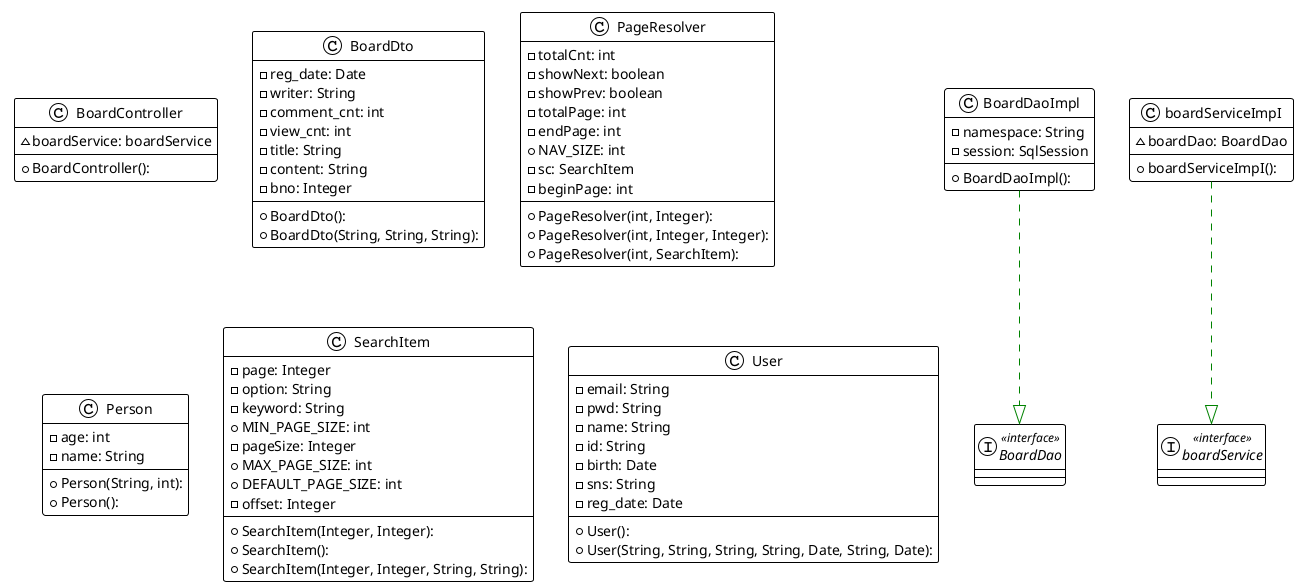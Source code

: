 @startuml

!theme plain
top to bottom direction
skinparam linetype ortho

class BoardController {
  + BoardController(): 
  ~ boardService: boardService
}
interface BoardDao << interface >>
class BoardDaoImpl {
  + BoardDaoImpl(): 
  - namespace: String
  - session: SqlSession
}
class BoardDto {
  + BoardDto(): 
  + BoardDto(String, String, String): 
  - reg_date: Date
  - writer: String
  - comment_cnt: int
  - view_cnt: int
  - title: String
  - content: String
  - bno: Integer
}
class PageResolver {
  + PageResolver(int, Integer): 
  + PageResolver(int, Integer, Integer): 
  + PageResolver(int, SearchItem): 
  - totalCnt: int
  - showNext: boolean
  - showPrev: boolean
  - totalPage: int
  - endPage: int
  + NAV_SIZE: int
  - sc: SearchItem
  - beginPage: int
}
class Person {
  + Person(String, int): 
  + Person(): 
  - age: int
  - name: String
}
class SearchItem {
  + SearchItem(Integer, Integer): 
  + SearchItem(): 
  + SearchItem(Integer, Integer, String, String): 
  - page: Integer
  - option: String
  - keyword: String
  + MIN_PAGE_SIZE: int
  - pageSize: Integer
  + MAX_PAGE_SIZE: int
  + DEFAULT_PAGE_SIZE: int
  - offset: Integer
}
class User {
  + User(): 
  + User(String, String, String, String, Date, String, Date): 
  - email: String
  - pwd: String
  - name: String
  - id: String
  - birth: Date
  - sns: String
  - reg_date: Date
}
interface boardService << interface >>
class boardServiceImpI {
  + boardServiceImpI(): 
  ~ boardDao: BoardDao
}

BoardDaoImpl      -[#008200,dashed]-^  BoardDao         
boardServiceImpI  -[#008200,dashed]-^  boardService     
@enduml
